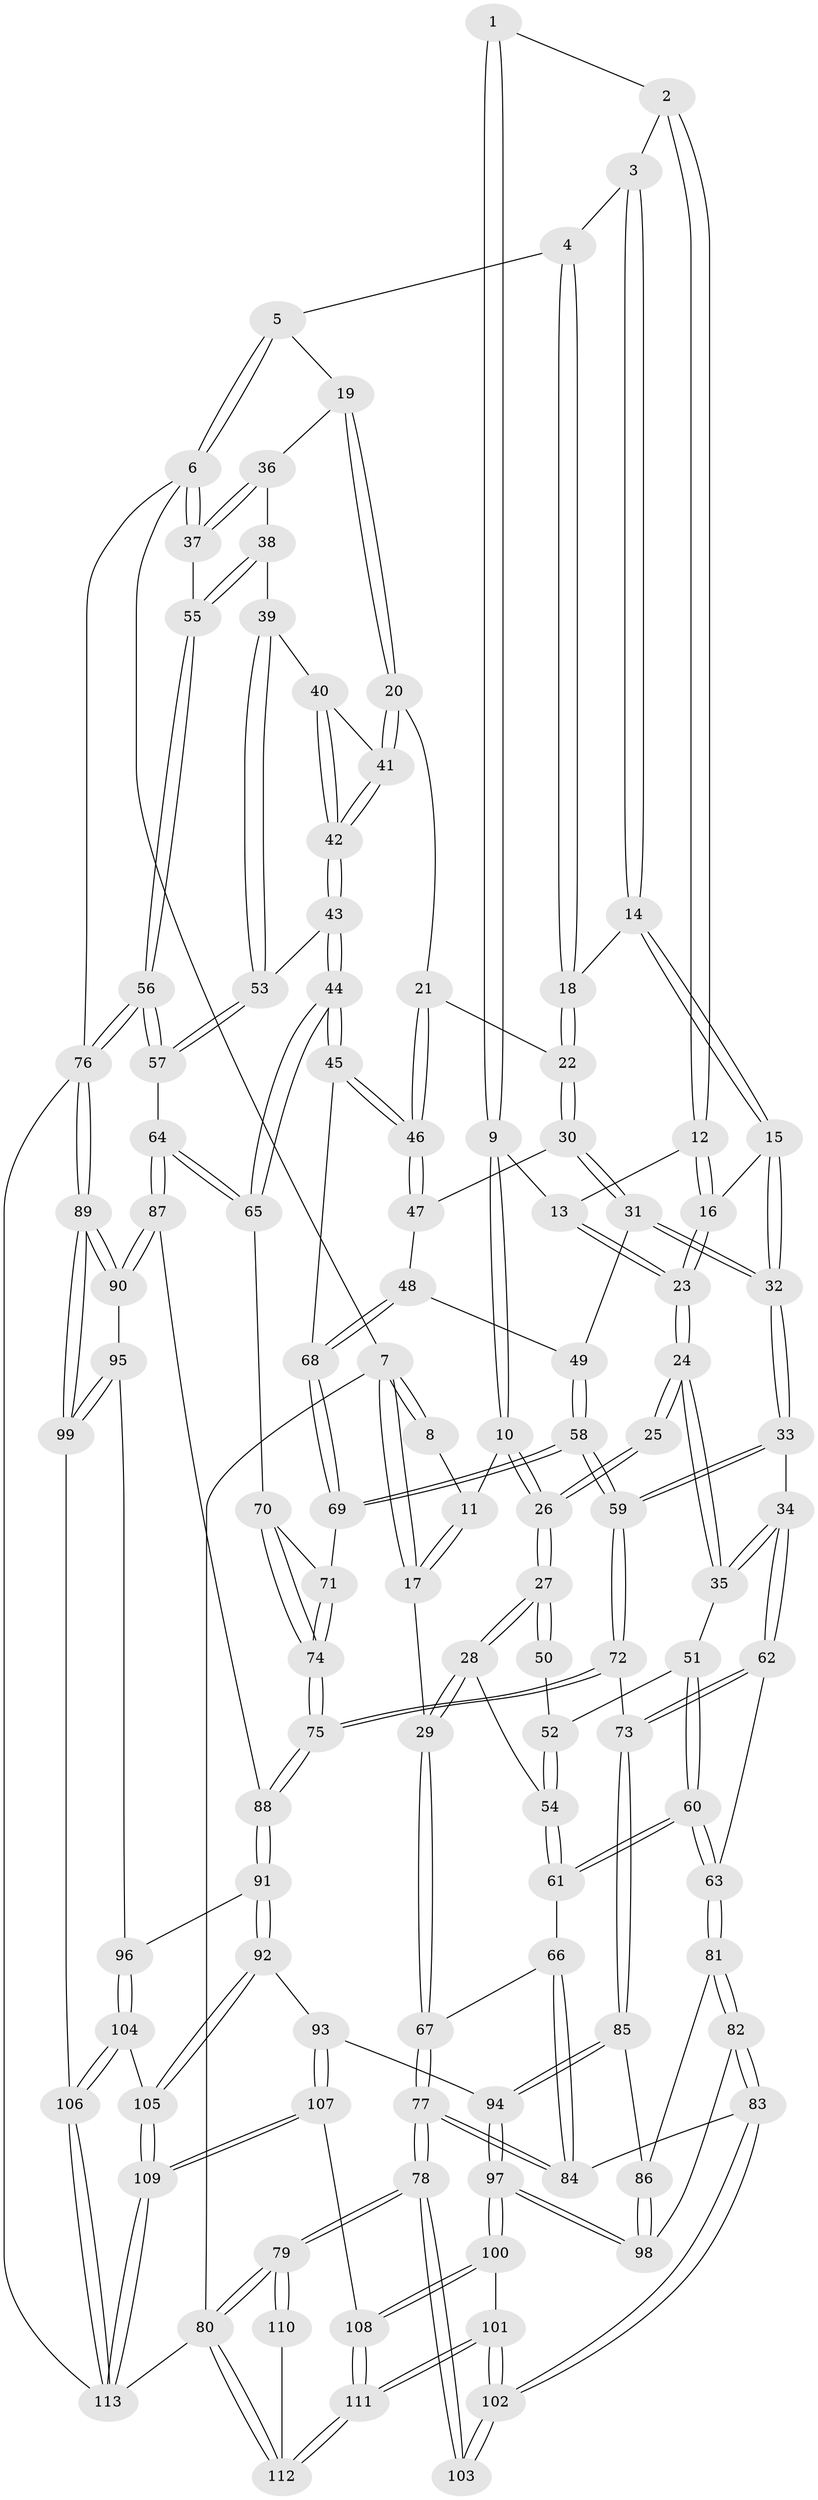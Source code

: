 // coarse degree distribution, {3: 0.15714285714285714, 4: 0.4142857142857143, 5: 0.3, 8: 0.014285714285714285, 6: 0.08571428571428572, 2: 0.02857142857142857}
// Generated by graph-tools (version 1.1) at 2025/24/03/03/25 07:24:40]
// undirected, 113 vertices, 279 edges
graph export_dot {
graph [start="1"]
  node [color=gray90,style=filled];
  1 [pos="+0.11698663555179323+0"];
  2 [pos="+0.3043111991661332+0"];
  3 [pos="+0.48724137037021537+0"];
  4 [pos="+0.6330236081119999+0"];
  5 [pos="+0.6801995950545091+0"];
  6 [pos="+1+0"];
  7 [pos="+0+0"];
  8 [pos="+0.06935147089308509+0"];
  9 [pos="+0.11393285049199167+0.11375908186994542"];
  10 [pos="+0.1097895135673926+0.11800675279415002"];
  11 [pos="+0.03240716114915374+0.03298604055320387"];
  12 [pos="+0.28851411156541806+0"];
  13 [pos="+0.19510136070599335+0.093510083992321"];
  14 [pos="+0.4282365678738463+0.18102787181856522"];
  15 [pos="+0.3979839234695691+0.18995231457651615"];
  16 [pos="+0.3902672963286185+0.19119770101526348"];
  17 [pos="+0+0.15282290026102047"];
  18 [pos="+0.499445064966256+0.18591335823841657"];
  19 [pos="+0.7588017236687186+0.1504932425640242"];
  20 [pos="+0.7537098602577087+0.15958892733952684"];
  21 [pos="+0.7407848997491217+0.16968968569998855"];
  22 [pos="+0.5805774199768607+0.22056783354462167"];
  23 [pos="+0.33665678282733313+0.23286712599779105"];
  24 [pos="+0.3228552209058983+0.25298244285823857"];
  25 [pos="+0.2669713156168023+0.2599716406619223"];
  26 [pos="+0.07800297187143684+0.17252635761203453"];
  27 [pos="+0+0.23920319636525217"];
  28 [pos="+0+0.2470319073827632"];
  29 [pos="+0+0.26293168714801024"];
  30 [pos="+0.5798501346914031+0.22723969377735975"];
  31 [pos="+0.530872593506999+0.37110810222863083"];
  32 [pos="+0.4925327368855333+0.38426689006733555"];
  33 [pos="+0.4383642270076241+0.4213912578381154"];
  34 [pos="+0.35323709160731664+0.37510806032083527"];
  35 [pos="+0.33865821998379997+0.35176010742370956"];
  36 [pos="+0.8176624236865397+0.14715122541158623"];
  37 [pos="+1+0"];
  38 [pos="+1+0.24866460005947325"];
  39 [pos="+0.9605389709224734+0.312620112190665"];
  40 [pos="+0.9382052757153448+0.3122154707852874"];
  41 [pos="+0.81959276669908+0.26283931039484015"];
  42 [pos="+0.8463293810788645+0.3749572007390369"];
  43 [pos="+0.8455653249164606+0.38806269590549625"];
  44 [pos="+0.784201975795182+0.45748082742293167"];
  45 [pos="+0.7180736390571112+0.4104291810218257"];
  46 [pos="+0.7165629406118439+0.3966924918799836"];
  47 [pos="+0.627225630704133+0.3344772713195166"];
  48 [pos="+0.6109227730249599+0.41539029556920376"];
  49 [pos="+0.5417400411853525+0.3809273637966399"];
  50 [pos="+0.21604063898691522+0.3012318677095706"];
  51 [pos="+0.24133585554377998+0.4084823691476219"];
  52 [pos="+0.19156065001635805+0.32976227692995036"];
  53 [pos="+0.9365066712215561+0.40526528839482223"];
  54 [pos="+0.1210703471817438+0.3779699979628384"];
  55 [pos="+1+0.23496303129857368"];
  56 [pos="+1+0.5212371574605115"];
  57 [pos="+1+0.5073127608298911"];
  58 [pos="+0.5451002738091687+0.5110205918817271"];
  59 [pos="+0.46673794875887614+0.5733008760264633"];
  60 [pos="+0.16026962670107914+0.4996067465573001"];
  61 [pos="+0.15349897021227804+0.49636249481411476"];
  62 [pos="+0.2960176251885518+0.5173795382012428"];
  63 [pos="+0.18355603299898018+0.523490474973584"];
  64 [pos="+0.8820576814826339+0.5560671274749507"];
  65 [pos="+0.8045993566712929+0.5384864329733526"];
  66 [pos="+0.04733926459487726+0.5240283257902384"];
  67 [pos="+0+0.46814806705524326"];
  68 [pos="+0.6350611142460483+0.43784795149472894"];
  69 [pos="+0.6172987152491429+0.4809756992506155"];
  70 [pos="+0.8027592500597049+0.5402494415420178"];
  71 [pos="+0.6240537365225262+0.49163353080097305"];
  72 [pos="+0.4516806545689242+0.6253222752612264"];
  73 [pos="+0.45087973821729455+0.6258504565060359"];
  74 [pos="+0.6911079446941194+0.6680817518652746"];
  75 [pos="+0.686559120796533+0.6772722176097768"];
  76 [pos="+1+0.8125310901315136"];
  77 [pos="+0+0.7564239109538102"];
  78 [pos="+0+1"];
  79 [pos="+0+1"];
  80 [pos="+0+1"];
  81 [pos="+0.19778225159718835+0.7226704911847533"];
  82 [pos="+0.18973980275474306+0.7294768052607026"];
  83 [pos="+0.1425194617267338+0.7686803828163797"];
  84 [pos="+0.0603687000224053+0.7440541466248041"];
  85 [pos="+0.40794752475006524+0.6972519882654707"];
  86 [pos="+0.33523262620602284+0.717369977074017"];
  87 [pos="+0.9171094869284921+0.7050111066158391"];
  88 [pos="+0.6869048711585295+0.6782820638973411"];
  89 [pos="+1+0.8125540961974037"];
  90 [pos="+0.9383956637725639+0.7346466081805294"];
  91 [pos="+0.6964427355128213+0.7575810827220052"];
  92 [pos="+0.5806030839017421+0.8519977458332585"];
  93 [pos="+0.5027156277012201+0.8668372265391462"];
  94 [pos="+0.46030650458851563+0.8223109946083565"];
  95 [pos="+0.8672382498883809+0.7898066965868821"];
  96 [pos="+0.7522108346543225+0.8148030868215937"];
  97 [pos="+0.31420728035486917+0.9201157236170131"];
  98 [pos="+0.31787758829378354+0.8726224504542394"];
  99 [pos="+0.9218142427523557+0.9225292686709924"];
  100 [pos="+0.3068927251549715+0.9310273126457014"];
  101 [pos="+0.1633113751344233+0.8697633203356727"];
  102 [pos="+0.15299041394649696+0.8558715698094672"];
  103 [pos="+0.1513046055052416+0.857183724700019"];
  104 [pos="+0.7686810354751746+0.9058932139772738"];
  105 [pos="+0.6492802089823896+0.9536065163159347"];
  106 [pos="+0.8340081258273084+0.9901431030199754"];
  107 [pos="+0.4500774238476813+1"];
  108 [pos="+0.41365458462143556+1"];
  109 [pos="+0.5521188435595392+1"];
  110 [pos="+0.10277732553913628+0.9111186854112558"];
  111 [pos="+0.17369796123777964+1"];
  112 [pos="+0.009620044977552936+1"];
  113 [pos="+0.8221240583652903+1"];
  1 -- 2;
  1 -- 9;
  1 -- 9;
  2 -- 3;
  2 -- 12;
  2 -- 12;
  3 -- 4;
  3 -- 14;
  3 -- 14;
  4 -- 5;
  4 -- 18;
  4 -- 18;
  5 -- 6;
  5 -- 6;
  5 -- 19;
  6 -- 7;
  6 -- 37;
  6 -- 37;
  6 -- 76;
  7 -- 8;
  7 -- 8;
  7 -- 17;
  7 -- 17;
  7 -- 80;
  8 -- 11;
  9 -- 10;
  9 -- 10;
  9 -- 13;
  10 -- 11;
  10 -- 26;
  10 -- 26;
  11 -- 17;
  11 -- 17;
  12 -- 13;
  12 -- 16;
  12 -- 16;
  13 -- 23;
  13 -- 23;
  14 -- 15;
  14 -- 15;
  14 -- 18;
  15 -- 16;
  15 -- 32;
  15 -- 32;
  16 -- 23;
  16 -- 23;
  17 -- 29;
  18 -- 22;
  18 -- 22;
  19 -- 20;
  19 -- 20;
  19 -- 36;
  20 -- 21;
  20 -- 41;
  20 -- 41;
  21 -- 22;
  21 -- 46;
  21 -- 46;
  22 -- 30;
  22 -- 30;
  23 -- 24;
  23 -- 24;
  24 -- 25;
  24 -- 25;
  24 -- 35;
  24 -- 35;
  25 -- 26;
  25 -- 26;
  26 -- 27;
  26 -- 27;
  27 -- 28;
  27 -- 28;
  27 -- 50;
  27 -- 50;
  28 -- 29;
  28 -- 29;
  28 -- 54;
  29 -- 67;
  29 -- 67;
  30 -- 31;
  30 -- 31;
  30 -- 47;
  31 -- 32;
  31 -- 32;
  31 -- 49;
  32 -- 33;
  32 -- 33;
  33 -- 34;
  33 -- 59;
  33 -- 59;
  34 -- 35;
  34 -- 35;
  34 -- 62;
  34 -- 62;
  35 -- 51;
  36 -- 37;
  36 -- 37;
  36 -- 38;
  37 -- 55;
  38 -- 39;
  38 -- 55;
  38 -- 55;
  39 -- 40;
  39 -- 53;
  39 -- 53;
  40 -- 41;
  40 -- 42;
  40 -- 42;
  41 -- 42;
  41 -- 42;
  42 -- 43;
  42 -- 43;
  43 -- 44;
  43 -- 44;
  43 -- 53;
  44 -- 45;
  44 -- 45;
  44 -- 65;
  44 -- 65;
  45 -- 46;
  45 -- 46;
  45 -- 68;
  46 -- 47;
  46 -- 47;
  47 -- 48;
  48 -- 49;
  48 -- 68;
  48 -- 68;
  49 -- 58;
  49 -- 58;
  50 -- 52;
  51 -- 52;
  51 -- 60;
  51 -- 60;
  52 -- 54;
  52 -- 54;
  53 -- 57;
  53 -- 57;
  54 -- 61;
  54 -- 61;
  55 -- 56;
  55 -- 56;
  56 -- 57;
  56 -- 57;
  56 -- 76;
  56 -- 76;
  57 -- 64;
  58 -- 59;
  58 -- 59;
  58 -- 69;
  58 -- 69;
  59 -- 72;
  59 -- 72;
  60 -- 61;
  60 -- 61;
  60 -- 63;
  60 -- 63;
  61 -- 66;
  62 -- 63;
  62 -- 73;
  62 -- 73;
  63 -- 81;
  63 -- 81;
  64 -- 65;
  64 -- 65;
  64 -- 87;
  64 -- 87;
  65 -- 70;
  66 -- 67;
  66 -- 84;
  66 -- 84;
  67 -- 77;
  67 -- 77;
  68 -- 69;
  68 -- 69;
  69 -- 71;
  70 -- 71;
  70 -- 74;
  70 -- 74;
  71 -- 74;
  71 -- 74;
  72 -- 73;
  72 -- 75;
  72 -- 75;
  73 -- 85;
  73 -- 85;
  74 -- 75;
  74 -- 75;
  75 -- 88;
  75 -- 88;
  76 -- 89;
  76 -- 89;
  76 -- 113;
  77 -- 78;
  77 -- 78;
  77 -- 84;
  77 -- 84;
  78 -- 79;
  78 -- 79;
  78 -- 103;
  78 -- 103;
  79 -- 80;
  79 -- 80;
  79 -- 110;
  79 -- 110;
  80 -- 113;
  80 -- 112;
  80 -- 112;
  81 -- 82;
  81 -- 82;
  81 -- 86;
  82 -- 83;
  82 -- 83;
  82 -- 98;
  83 -- 84;
  83 -- 102;
  83 -- 102;
  85 -- 86;
  85 -- 94;
  85 -- 94;
  86 -- 98;
  86 -- 98;
  87 -- 88;
  87 -- 90;
  87 -- 90;
  88 -- 91;
  88 -- 91;
  89 -- 90;
  89 -- 90;
  89 -- 99;
  89 -- 99;
  90 -- 95;
  91 -- 92;
  91 -- 92;
  91 -- 96;
  92 -- 93;
  92 -- 105;
  92 -- 105;
  93 -- 94;
  93 -- 107;
  93 -- 107;
  94 -- 97;
  94 -- 97;
  95 -- 96;
  95 -- 99;
  95 -- 99;
  96 -- 104;
  96 -- 104;
  97 -- 98;
  97 -- 98;
  97 -- 100;
  97 -- 100;
  99 -- 106;
  100 -- 101;
  100 -- 108;
  100 -- 108;
  101 -- 102;
  101 -- 102;
  101 -- 111;
  101 -- 111;
  102 -- 103;
  102 -- 103;
  104 -- 105;
  104 -- 106;
  104 -- 106;
  105 -- 109;
  105 -- 109;
  106 -- 113;
  106 -- 113;
  107 -- 108;
  107 -- 109;
  107 -- 109;
  108 -- 111;
  108 -- 111;
  109 -- 113;
  109 -- 113;
  110 -- 112;
  111 -- 112;
  111 -- 112;
}
